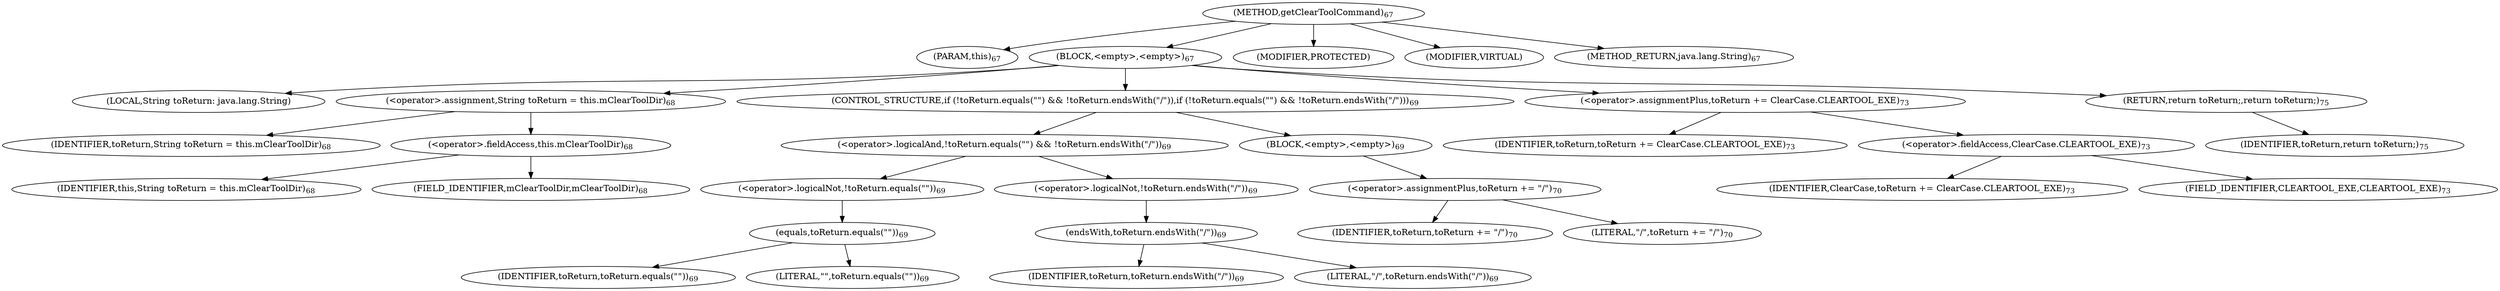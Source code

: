 digraph "getClearToolCommand" {  
"53" [label = <(METHOD,getClearToolCommand)<SUB>67</SUB>> ]
"54" [label = <(PARAM,this)<SUB>67</SUB>> ]
"55" [label = <(BLOCK,&lt;empty&gt;,&lt;empty&gt;)<SUB>67</SUB>> ]
"56" [label = <(LOCAL,String toReturn: java.lang.String)> ]
"57" [label = <(&lt;operator&gt;.assignment,String toReturn = this.mClearToolDir)<SUB>68</SUB>> ]
"58" [label = <(IDENTIFIER,toReturn,String toReturn = this.mClearToolDir)<SUB>68</SUB>> ]
"59" [label = <(&lt;operator&gt;.fieldAccess,this.mClearToolDir)<SUB>68</SUB>> ]
"60" [label = <(IDENTIFIER,this,String toReturn = this.mClearToolDir)<SUB>68</SUB>> ]
"61" [label = <(FIELD_IDENTIFIER,mClearToolDir,mClearToolDir)<SUB>68</SUB>> ]
"62" [label = <(CONTROL_STRUCTURE,if (!toReturn.equals(&quot;&quot;) &amp;&amp; !toReturn.endsWith(&quot;/&quot;)),if (!toReturn.equals(&quot;&quot;) &amp;&amp; !toReturn.endsWith(&quot;/&quot;)))<SUB>69</SUB>> ]
"63" [label = <(&lt;operator&gt;.logicalAnd,!toReturn.equals(&quot;&quot;) &amp;&amp; !toReturn.endsWith(&quot;/&quot;))<SUB>69</SUB>> ]
"64" [label = <(&lt;operator&gt;.logicalNot,!toReturn.equals(&quot;&quot;))<SUB>69</SUB>> ]
"65" [label = <(equals,toReturn.equals(&quot;&quot;))<SUB>69</SUB>> ]
"66" [label = <(IDENTIFIER,toReturn,toReturn.equals(&quot;&quot;))<SUB>69</SUB>> ]
"67" [label = <(LITERAL,&quot;&quot;,toReturn.equals(&quot;&quot;))<SUB>69</SUB>> ]
"68" [label = <(&lt;operator&gt;.logicalNot,!toReturn.endsWith(&quot;/&quot;))<SUB>69</SUB>> ]
"69" [label = <(endsWith,toReturn.endsWith(&quot;/&quot;))<SUB>69</SUB>> ]
"70" [label = <(IDENTIFIER,toReturn,toReturn.endsWith(&quot;/&quot;))<SUB>69</SUB>> ]
"71" [label = <(LITERAL,&quot;/&quot;,toReturn.endsWith(&quot;/&quot;))<SUB>69</SUB>> ]
"72" [label = <(BLOCK,&lt;empty&gt;,&lt;empty&gt;)<SUB>69</SUB>> ]
"73" [label = <(&lt;operator&gt;.assignmentPlus,toReturn += &quot;/&quot;)<SUB>70</SUB>> ]
"74" [label = <(IDENTIFIER,toReturn,toReturn += &quot;/&quot;)<SUB>70</SUB>> ]
"75" [label = <(LITERAL,&quot;/&quot;,toReturn += &quot;/&quot;)<SUB>70</SUB>> ]
"76" [label = <(&lt;operator&gt;.assignmentPlus,toReturn += ClearCase.CLEARTOOL_EXE)<SUB>73</SUB>> ]
"77" [label = <(IDENTIFIER,toReturn,toReturn += ClearCase.CLEARTOOL_EXE)<SUB>73</SUB>> ]
"78" [label = <(&lt;operator&gt;.fieldAccess,ClearCase.CLEARTOOL_EXE)<SUB>73</SUB>> ]
"79" [label = <(IDENTIFIER,ClearCase,toReturn += ClearCase.CLEARTOOL_EXE)<SUB>73</SUB>> ]
"80" [label = <(FIELD_IDENTIFIER,CLEARTOOL_EXE,CLEARTOOL_EXE)<SUB>73</SUB>> ]
"81" [label = <(RETURN,return toReturn;,return toReturn;)<SUB>75</SUB>> ]
"82" [label = <(IDENTIFIER,toReturn,return toReturn;)<SUB>75</SUB>> ]
"83" [label = <(MODIFIER,PROTECTED)> ]
"84" [label = <(MODIFIER,VIRTUAL)> ]
"85" [label = <(METHOD_RETURN,java.lang.String)<SUB>67</SUB>> ]
  "53" -> "54" 
  "53" -> "55" 
  "53" -> "83" 
  "53" -> "84" 
  "53" -> "85" 
  "55" -> "56" 
  "55" -> "57" 
  "55" -> "62" 
  "55" -> "76" 
  "55" -> "81" 
  "57" -> "58" 
  "57" -> "59" 
  "59" -> "60" 
  "59" -> "61" 
  "62" -> "63" 
  "62" -> "72" 
  "63" -> "64" 
  "63" -> "68" 
  "64" -> "65" 
  "65" -> "66" 
  "65" -> "67" 
  "68" -> "69" 
  "69" -> "70" 
  "69" -> "71" 
  "72" -> "73" 
  "73" -> "74" 
  "73" -> "75" 
  "76" -> "77" 
  "76" -> "78" 
  "78" -> "79" 
  "78" -> "80" 
  "81" -> "82" 
}
